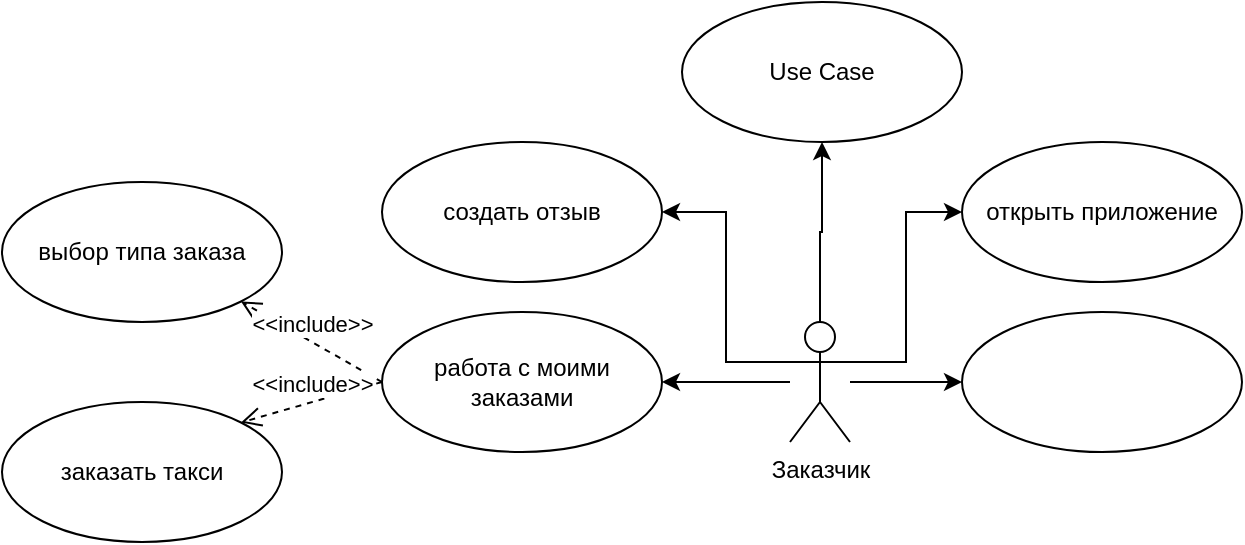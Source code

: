 <mxfile version="21.7.5" type="github">
  <diagram name="Страница — 1" id="4v0iLh6YRhnLdDw0bhZ6">
    <mxGraphModel dx="1183" dy="548" grid="1" gridSize="10" guides="1" tooltips="1" connect="1" arrows="1" fold="1" page="1" pageScale="1" pageWidth="827" pageHeight="1169" math="0" shadow="0">
      <root>
        <mxCell id="0" />
        <mxCell id="1" parent="0" />
        <mxCell id="le7d9epTRdX4ngJYgFji-11" style="edgeStyle=orthogonalEdgeStyle;rounded=0;orthogonalLoop=1;jettySize=auto;html=1;" edge="1" parent="1" source="le7d9epTRdX4ngJYgFji-1" target="le7d9epTRdX4ngJYgFji-4">
          <mxGeometry relative="1" as="geometry" />
        </mxCell>
        <mxCell id="le7d9epTRdX4ngJYgFji-13" style="edgeStyle=orthogonalEdgeStyle;rounded=0;orthogonalLoop=1;jettySize=auto;html=1;entryX=0;entryY=0.5;entryDx=0;entryDy=0;" edge="1" parent="1" source="le7d9epTRdX4ngJYgFji-1" target="le7d9epTRdX4ngJYgFji-12">
          <mxGeometry relative="1" as="geometry" />
        </mxCell>
        <mxCell id="le7d9epTRdX4ngJYgFji-21" style="edgeStyle=orthogonalEdgeStyle;rounded=0;orthogonalLoop=1;jettySize=auto;html=1;entryX=0.5;entryY=1;entryDx=0;entryDy=0;" edge="1" parent="1" source="le7d9epTRdX4ngJYgFji-1" target="le7d9epTRdX4ngJYgFji-18">
          <mxGeometry relative="1" as="geometry" />
        </mxCell>
        <mxCell id="le7d9epTRdX4ngJYgFji-22" style="edgeStyle=orthogonalEdgeStyle;rounded=0;orthogonalLoop=1;jettySize=auto;html=1;exitX=0;exitY=0.333;exitDx=0;exitDy=0;exitPerimeter=0;entryX=1;entryY=0.5;entryDx=0;entryDy=0;" edge="1" parent="1" source="le7d9epTRdX4ngJYgFji-1" target="le7d9epTRdX4ngJYgFji-14">
          <mxGeometry relative="1" as="geometry" />
        </mxCell>
        <mxCell id="le7d9epTRdX4ngJYgFji-23" style="edgeStyle=orthogonalEdgeStyle;rounded=0;orthogonalLoop=1;jettySize=auto;html=1;exitX=1;exitY=0.333;exitDx=0;exitDy=0;exitPerimeter=0;entryX=0;entryY=0.5;entryDx=0;entryDy=0;" edge="1" parent="1" source="le7d9epTRdX4ngJYgFji-1" target="le7d9epTRdX4ngJYgFji-16">
          <mxGeometry relative="1" as="geometry" />
        </mxCell>
        <mxCell id="le7d9epTRdX4ngJYgFji-1" value="Заказчик" style="shape=umlActor;verticalLabelPosition=bottom;verticalAlign=top;html=1;outlineConnect=0;" vertex="1" parent="1">
          <mxGeometry x="394" y="870" width="30" height="60" as="geometry" />
        </mxCell>
        <mxCell id="le7d9epTRdX4ngJYgFji-4" value="работа с моими заказами" style="ellipse;whiteSpace=wrap;html=1;" vertex="1" parent="1">
          <mxGeometry x="190" y="865" width="140" height="70" as="geometry" />
        </mxCell>
        <mxCell id="le7d9epTRdX4ngJYgFji-12" value="" style="ellipse;whiteSpace=wrap;html=1;" vertex="1" parent="1">
          <mxGeometry x="480" y="865" width="140" height="70" as="geometry" />
        </mxCell>
        <mxCell id="le7d9epTRdX4ngJYgFji-14" value="создать отзыв" style="ellipse;whiteSpace=wrap;html=1;" vertex="1" parent="1">
          <mxGeometry x="190" y="780" width="140" height="70" as="geometry" />
        </mxCell>
        <mxCell id="le7d9epTRdX4ngJYgFji-16" value="открыть приложение" style="ellipse;whiteSpace=wrap;html=1;" vertex="1" parent="1">
          <mxGeometry x="480" y="780" width="140" height="70" as="geometry" />
        </mxCell>
        <mxCell id="le7d9epTRdX4ngJYgFji-18" value="Use Case" style="ellipse;whiteSpace=wrap;html=1;" vertex="1" parent="1">
          <mxGeometry x="340" y="710" width="140" height="70" as="geometry" />
        </mxCell>
        <mxCell id="le7d9epTRdX4ngJYgFji-24" value="выбор типа заказа" style="ellipse;whiteSpace=wrap;html=1;" vertex="1" parent="1">
          <mxGeometry y="800" width="140" height="70" as="geometry" />
        </mxCell>
        <mxCell id="le7d9epTRdX4ngJYgFji-25" value="&amp;lt;&amp;lt;include&amp;gt;&amp;gt;" style="html=1;verticalAlign=bottom;endArrow=open;dashed=1;endSize=8;curved=0;rounded=0;exitX=0;exitY=0.5;exitDx=0;exitDy=0;entryX=1;entryY=1;entryDx=0;entryDy=0;" edge="1" parent="1" source="le7d9epTRdX4ngJYgFji-4" target="le7d9epTRdX4ngJYgFji-24">
          <mxGeometry relative="1" as="geometry">
            <mxPoint x="560" y="880" as="sourcePoint" />
            <mxPoint x="480" y="880" as="targetPoint" />
          </mxGeometry>
        </mxCell>
        <mxCell id="le7d9epTRdX4ngJYgFji-26" value="заказать такси" style="ellipse;whiteSpace=wrap;html=1;" vertex="1" parent="1">
          <mxGeometry y="910" width="140" height="70" as="geometry" />
        </mxCell>
        <mxCell id="le7d9epTRdX4ngJYgFji-27" value="&amp;lt;&amp;lt;include&amp;gt;&amp;gt;" style="html=1;verticalAlign=bottom;endArrow=open;dashed=1;endSize=8;curved=0;rounded=0;exitX=0;exitY=0.5;exitDx=0;exitDy=0;entryX=1;entryY=0;entryDx=0;entryDy=0;" edge="1" parent="1" source="le7d9epTRdX4ngJYgFji-4" target="le7d9epTRdX4ngJYgFji-26">
          <mxGeometry relative="1" as="geometry">
            <mxPoint x="200" y="910" as="sourcePoint" />
            <mxPoint x="130" y="870" as="targetPoint" />
          </mxGeometry>
        </mxCell>
      </root>
    </mxGraphModel>
  </diagram>
</mxfile>
